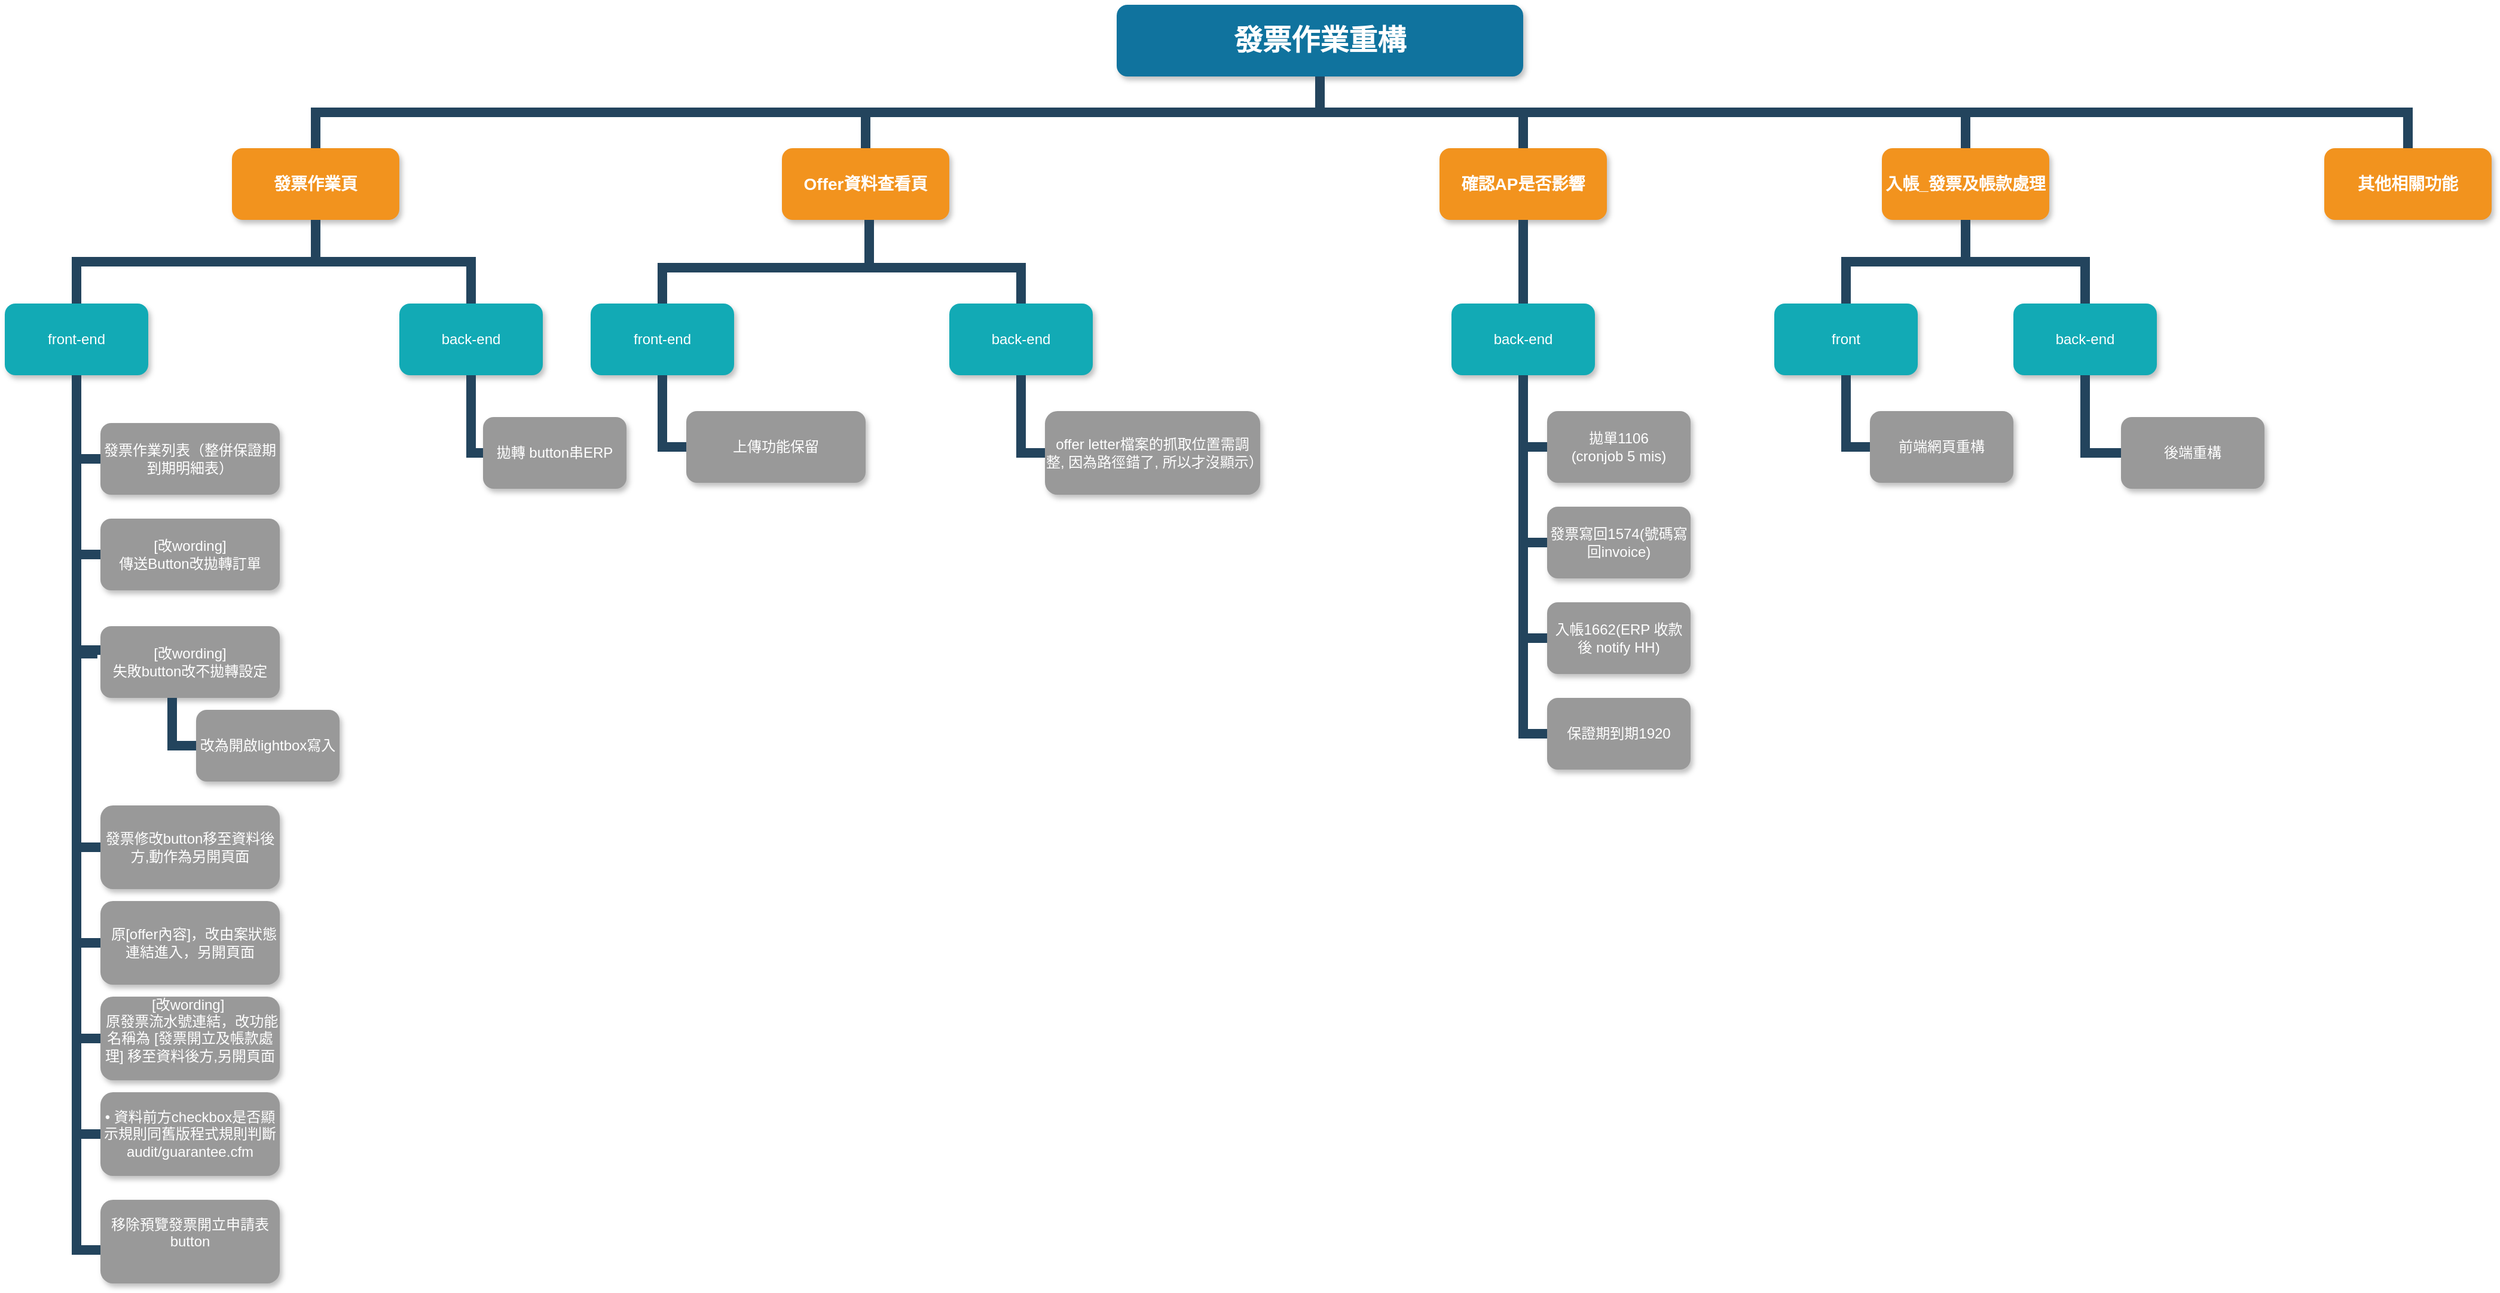 <mxfile version="13.10.2" type="github">
  <diagram name="Page-1" id="64c3da0e-402f-94eb-ee01-a36477274f13">
    <mxGraphModel dx="1388" dy="623" grid="1" gridSize="10" guides="1" tooltips="1" connect="1" arrows="1" fold="1" page="1" pageScale="1" pageWidth="413" pageHeight="583" background="#ffffff" math="0" shadow="0">
      <root>
        <mxCell id="0" />
        <mxCell id="1" parent="0" />
        <mxCell id="2" value="發票作業重構" style="whiteSpace=wrap;rounded=1;shadow=1;fillColor=#10739E;strokeColor=none;fontColor=#FFFFFF;fontStyle=1;fontSize=24" parent="1" vertex="1">
          <mxGeometry x="1000" y="50" width="340" height="60" as="geometry" />
        </mxCell>
        <mxCell id="3" value="發票作業頁" style="whiteSpace=wrap;rounded=1;fillColor=#F2931E;strokeColor=none;shadow=1;fontColor=#FFFFFF;fontStyle=1;fontSize=14" parent="1" vertex="1">
          <mxGeometry x="260" y="170.0" width="140" height="60" as="geometry" />
        </mxCell>
        <mxCell id="7" value="確認AP是否影響" style="whiteSpace=wrap;rounded=1;fillColor=#F2931E;strokeColor=none;shadow=1;fontColor=#FFFFFF;fontStyle=1;fontSize=14" parent="1" vertex="1">
          <mxGeometry x="1270" y="170.0" width="140" height="60" as="geometry" />
        </mxCell>
        <mxCell id="8" value="入帳_發票及帳款處理" style="whiteSpace=wrap;rounded=1;fillColor=#F2931E;strokeColor=none;shadow=1;fontColor=#FFFFFF;fontStyle=1;fontSize=14" parent="1" vertex="1">
          <mxGeometry x="1640" y="170.0" width="140" height="60" as="geometry" />
        </mxCell>
        <mxCell id="10" value="front-end" style="whiteSpace=wrap;rounded=1;fillColor=#12AAB5;strokeColor=none;shadow=1;fontColor=#FFFFFF;" parent="1" vertex="1">
          <mxGeometry x="70" y="300.0" width="120" height="60" as="geometry" />
        </mxCell>
        <mxCell id="12" value="back-end" style="whiteSpace=wrap;rounded=1;fillColor=#12AAB5;strokeColor=none;shadow=1;fontColor=#FFFFFF;" parent="1" vertex="1">
          <mxGeometry x="400" y="300.0" width="120" height="60" as="geometry" />
        </mxCell>
        <mxCell id="23" value="發票作業列表（整併保證期到期明細表）" style="whiteSpace=wrap;rounded=1;fillColor=#999999;strokeColor=none;shadow=1;fontColor=#FFFFFF;fontStyle=0" parent="1" vertex="1">
          <mxGeometry x="150" y="400" width="150" height="60" as="geometry" />
        </mxCell>
        <mxCell id="24" value="[改wording]&#xa;傳送Button改拋轉訂單" style="whiteSpace=wrap;rounded=1;fillColor=#999999;strokeColor=none;shadow=1;fontColor=#FFFFFF;fontStyle=0" parent="1" vertex="1">
          <mxGeometry x="150" y="480" width="150" height="60" as="geometry" />
        </mxCell>
        <mxCell id="38" value="拋轉 button串ERP" style="whiteSpace=wrap;rounded=1;fillColor=#999999;strokeColor=none;shadow=1;fontColor=#FFFFFF;fontStyle=0" parent="1" vertex="1">
          <mxGeometry x="470.0" y="395.0" width="120" height="60" as="geometry" />
        </mxCell>
        <mxCell id="103" value="" style="edgeStyle=elbowEdgeStyle;elbow=vertical;rounded=0;fontColor=#000000;endArrow=none;endFill=0;strokeWidth=8;strokeColor=#23445D;" parent="1" source="3" target="10" edge="1">
          <mxGeometry width="100" height="100" relative="1" as="geometry">
            <mxPoint x="20" y="290" as="sourcePoint" />
            <mxPoint x="120" y="190" as="targetPoint" />
          </mxGeometry>
        </mxCell>
        <mxCell id="104" value="" style="edgeStyle=elbowEdgeStyle;elbow=vertical;rounded=0;fontColor=#000000;endArrow=none;endFill=0;strokeWidth=8;strokeColor=#23445D;exitX=0.5;exitY=1;exitDx=0;exitDy=0;" parent="1" source="3" target="12" edge="1">
          <mxGeometry width="100" height="100" relative="1" as="geometry">
            <mxPoint x="360" y="290" as="sourcePoint" />
            <mxPoint x="460" y="190" as="targetPoint" />
            <Array as="points">
              <mxPoint x="380" y="265" />
            </Array>
          </mxGeometry>
        </mxCell>
        <mxCell id="105" value="" style="edgeStyle=elbowEdgeStyle;elbow=horizontal;rounded=0;fontColor=#000000;endArrow=none;endFill=0;strokeWidth=8;strokeColor=#23445D;exitX=0.5;exitY=1;exitDx=0;exitDy=0;" parent="1" source="10" target="23" edge="1">
          <mxGeometry width="100" height="100" relative="1" as="geometry">
            <mxPoint x="10" y="480" as="sourcePoint" />
            <mxPoint x="110" y="380" as="targetPoint" />
            <Array as="points">
              <mxPoint x="130" y="390" />
            </Array>
          </mxGeometry>
        </mxCell>
        <mxCell id="106" value="" style="edgeStyle=elbowEdgeStyle;elbow=horizontal;rounded=0;fontColor=#000000;endArrow=none;endFill=0;strokeWidth=8;strokeColor=#23445D;entryX=0;entryY=0.5;entryDx=0;entryDy=0;" parent="1" target="24" edge="1">
          <mxGeometry width="100" height="100" relative="1" as="geometry">
            <mxPoint x="130" y="430" as="sourcePoint" />
            <mxPoint x="80" y="440" as="targetPoint" />
            <Array as="points">
              <mxPoint x="130" y="470" />
            </Array>
          </mxGeometry>
        </mxCell>
        <mxCell id="111" value="" style="edgeStyle=elbowEdgeStyle;elbow=horizontal;rounded=0;fontColor=#000000;endArrow=none;endFill=0;strokeWidth=8;strokeColor=#23445D;exitX=0.5;exitY=1;exitDx=0;exitDy=0;" parent="1" target="38" edge="1" source="12">
          <mxGeometry width="100" height="100" relative="1" as="geometry">
            <mxPoint x="390" y="330.0" as="sourcePoint" />
            <mxPoint x="390" y="430.0" as="targetPoint" />
            <Array as="points">
              <mxPoint x="460" y="390" />
            </Array>
          </mxGeometry>
        </mxCell>
        <mxCell id="156" value="back-end" style="whiteSpace=wrap;rounded=1;fillColor=#12AAB5;strokeColor=none;shadow=1;fontColor=#FFFFFF;" parent="1" vertex="1">
          <mxGeometry x="1280.0" y="300.0" width="120" height="60" as="geometry" />
        </mxCell>
        <mxCell id="162" value="拋單1106&#xa;(cronjob 5 mis)" style="whiteSpace=wrap;rounded=1;fillColor=#999999;strokeColor=none;shadow=1;fontColor=#FFFFFF;fontStyle=0" parent="1" vertex="1">
          <mxGeometry x="1360.0" y="390.0" width="120" height="60" as="geometry" />
        </mxCell>
        <mxCell id="163" value="發票寫回1574(號碼寫回invoice)" style="whiteSpace=wrap;rounded=1;fillColor=#999999;strokeColor=none;shadow=1;fontColor=#FFFFFF;fontStyle=0" parent="1" vertex="1">
          <mxGeometry x="1360.0" y="470.0" width="120" height="60" as="geometry" />
        </mxCell>
        <mxCell id="164" value="入帳1662(ERP 收款後 notify HH)" style="whiteSpace=wrap;rounded=1;fillColor=#999999;strokeColor=none;shadow=1;fontColor=#FFFFFF;fontStyle=0" parent="1" vertex="1">
          <mxGeometry x="1360.0" y="550.0" width="120" height="60" as="geometry" />
        </mxCell>
        <mxCell id="165" value="保證期到期1920" style="whiteSpace=wrap;rounded=1;fillColor=#999999;strokeColor=none;shadow=1;fontColor=#FFFFFF;fontStyle=0" parent="1" vertex="1">
          <mxGeometry x="1360.0" y="630.0" width="120" height="60" as="geometry" />
        </mxCell>
        <mxCell id="173" value="" style="edgeStyle=elbowEdgeStyle;elbow=horizontal;rounded=0;fontColor=#000000;endArrow=none;endFill=0;strokeWidth=8;strokeColor=#23445D;" parent="1" edge="1">
          <mxGeometry width="100" height="100" relative="1" as="geometry">
            <mxPoint x="1340" y="420" as="sourcePoint" />
            <mxPoint x="1360" y="420" as="targetPoint" />
            <Array as="points">
              <mxPoint x="1360" y="420.0" />
            </Array>
          </mxGeometry>
        </mxCell>
        <mxCell id="175" value="" style="edgeStyle=elbowEdgeStyle;elbow=horizontal;rounded=0;fontColor=#000000;endArrow=none;endFill=0;strokeWidth=8;strokeColor=#23445D;" parent="1" target="165" edge="1">
          <mxGeometry width="100" height="100" relative="1" as="geometry">
            <mxPoint x="1340" y="360.0" as="sourcePoint" />
            <mxPoint x="1340" y="670.0" as="targetPoint" />
            <Array as="points">
              <mxPoint x="1340" y="500.0" />
            </Array>
          </mxGeometry>
        </mxCell>
        <mxCell id="176" value="" style="edgeStyle=elbowEdgeStyle;elbow=horizontal;rounded=0;fontColor=#000000;endArrow=none;endFill=0;strokeWidth=8;strokeColor=#23445D;" parent="1" target="164" edge="1">
          <mxGeometry width="100" height="100" relative="1" as="geometry">
            <mxPoint x="1340" y="360.0" as="sourcePoint" />
            <mxPoint x="1340.0" y="590.0" as="targetPoint" />
            <Array as="points">
              <mxPoint x="1340" y="470.0" />
            </Array>
          </mxGeometry>
        </mxCell>
        <mxCell id="177" value="front" style="whiteSpace=wrap;rounded=1;fillColor=#12AAB5;strokeColor=none;shadow=1;fontColor=#FFFFFF;" parent="1" vertex="1">
          <mxGeometry x="1550.0" y="300.0" width="120" height="60" as="geometry" />
        </mxCell>
        <mxCell id="178" value="back-end" style="whiteSpace=wrap;rounded=1;fillColor=#12AAB5;strokeColor=none;shadow=1;fontColor=#FFFFFF;" parent="1" vertex="1">
          <mxGeometry x="1750.0" y="300.0" width="120" height="60" as="geometry" />
        </mxCell>
        <mxCell id="179" value="前端網頁重構" style="whiteSpace=wrap;rounded=1;fillColor=#999999;strokeColor=none;shadow=1;fontColor=#FFFFFF;fontStyle=0" parent="1" vertex="1">
          <mxGeometry x="1630.0" y="390.0" width="120" height="60" as="geometry" />
        </mxCell>
        <mxCell id="184" value="後端重構" style="whiteSpace=wrap;rounded=1;fillColor=#999999;strokeColor=none;shadow=1;fontColor=#FFFFFF;fontStyle=0" parent="1" vertex="1">
          <mxGeometry x="1840.0" y="395.0" width="120" height="60" as="geometry" />
        </mxCell>
        <mxCell id="189" value="" style="edgeStyle=elbowEdgeStyle;elbow=horizontal;rounded=0;fontColor=#000000;endArrow=none;endFill=0;strokeWidth=8;strokeColor=#23445D;exitX=0.5;exitY=1;exitDx=0;exitDy=0;entryX=0;entryY=0.5;entryDx=0;entryDy=0;" parent="1" source="177" target="179" edge="1">
          <mxGeometry width="100" height="100" relative="1" as="geometry">
            <mxPoint x="1530" y="330.0" as="sourcePoint" />
            <mxPoint x="1540.0" y="430.0" as="targetPoint" />
            <Array as="points">
              <mxPoint x="1610" y="390" />
            </Array>
          </mxGeometry>
        </mxCell>
        <mxCell id="194" value="" style="edgeStyle=elbowEdgeStyle;elbow=horizontal;rounded=0;fontColor=#000000;endArrow=none;endFill=0;strokeWidth=8;strokeColor=#23445D;exitX=0.5;exitY=1;exitDx=0;exitDy=0;" parent="1" source="178" target="184" edge="1">
          <mxGeometry width="100" height="100" relative="1" as="geometry">
            <mxPoint x="1720" y="330.0" as="sourcePoint" />
            <mxPoint x="1730.0" y="430.0" as="targetPoint" />
            <Array as="points">
              <mxPoint x="1810" y="390" />
            </Array>
          </mxGeometry>
        </mxCell>
        <mxCell id="224" value="" style="edgeStyle=elbowEdgeStyle;elbow=vertical;rounded=0;fontColor=#000000;endArrow=none;endFill=0;strokeWidth=8;strokeColor=#23445D;" parent="1" source="7" target="156" edge="1">
          <mxGeometry width="100" height="100" relative="1" as="geometry">
            <mxPoint x="1430" y="290" as="sourcePoint" />
            <mxPoint x="1530" y="190" as="targetPoint" />
          </mxGeometry>
        </mxCell>
        <mxCell id="225" value="" style="edgeStyle=elbowEdgeStyle;elbow=vertical;rounded=0;fontColor=#000000;endArrow=none;endFill=0;strokeWidth=8;strokeColor=#23445D;" parent="1" source="8" target="177" edge="1">
          <mxGeometry width="100" height="100" relative="1" as="geometry">
            <mxPoint x="1550" y="290" as="sourcePoint" />
            <mxPoint x="1650" y="190" as="targetPoint" />
          </mxGeometry>
        </mxCell>
        <mxCell id="226" value="" style="edgeStyle=elbowEdgeStyle;elbow=vertical;rounded=0;fontColor=#000000;endArrow=none;endFill=0;strokeWidth=8;strokeColor=#23445D;" parent="1" source="8" target="178" edge="1">
          <mxGeometry width="100" height="100" relative="1" as="geometry">
            <mxPoint x="1780" y="290" as="sourcePoint" />
            <mxPoint x="1880" y="190" as="targetPoint" />
          </mxGeometry>
        </mxCell>
        <mxCell id="229" value="" style="edgeStyle=elbowEdgeStyle;elbow=vertical;rounded=0;fontColor=#000000;endArrow=none;endFill=0;strokeWidth=8;strokeColor=#23445D;" parent="1" source="2" target="3" edge="1">
          <mxGeometry width="100" height="100" relative="1" as="geometry">
            <mxPoint x="540" y="140" as="sourcePoint" />
            <mxPoint x="640" y="40" as="targetPoint" />
          </mxGeometry>
        </mxCell>
        <mxCell id="231" value="" style="edgeStyle=elbowEdgeStyle;elbow=vertical;rounded=0;fontColor=#000000;endArrow=none;endFill=0;strokeWidth=8;strokeColor=#23445D;entryX=0.5;entryY=0;entryDx=0;entryDy=0;" parent="1" source="2" target="NcGGqJrVV1UvTvMdv7bE-256" edge="1">
          <mxGeometry width="100" height="100" relative="1" as="geometry">
            <mxPoint x="560" y="160" as="sourcePoint" />
            <mxPoint x="710" y="170" as="targetPoint" />
            <Array as="points">
              <mxPoint x="940" y="140" />
            </Array>
          </mxGeometry>
        </mxCell>
        <mxCell id="232" value="" style="edgeStyle=elbowEdgeStyle;elbow=vertical;rounded=0;fontColor=#000000;endArrow=none;endFill=0;strokeWidth=8;strokeColor=#23445D;" parent="1" source="2" target="7" edge="1">
          <mxGeometry width="100" height="100" relative="1" as="geometry">
            <mxPoint x="570" y="170" as="sourcePoint" />
            <mxPoint x="670" y="70" as="targetPoint" />
          </mxGeometry>
        </mxCell>
        <mxCell id="233" value="" style="edgeStyle=elbowEdgeStyle;elbow=vertical;rounded=0;fontColor=#000000;endArrow=none;endFill=0;strokeWidth=8;strokeColor=#23445D;" parent="1" source="2" target="8" edge="1">
          <mxGeometry width="100" height="100" relative="1" as="geometry">
            <mxPoint x="580" y="180" as="sourcePoint" />
            <mxPoint x="680" y="80" as="targetPoint" />
          </mxGeometry>
        </mxCell>
        <mxCell id="234" value="" style="edgeStyle=elbowEdgeStyle;elbow=vertical;rounded=0;fontColor=#000000;endArrow=none;endFill=0;strokeWidth=8;strokeColor=#23445D;" parent="1" source="2" edge="1">
          <mxGeometry width="100" height="100" relative="1" as="geometry">
            <mxPoint x="590" y="190" as="sourcePoint" />
            <mxPoint x="2080.0" y="170.0" as="targetPoint" />
          </mxGeometry>
        </mxCell>
        <mxCell id="NcGGqJrVV1UvTvMdv7bE-237" value="[改wording]&#xa;失敗button改不拋轉設定" style="whiteSpace=wrap;rounded=1;fillColor=#999999;strokeColor=none;shadow=1;fontColor=#FFFFFF;fontStyle=0" vertex="1" parent="1">
          <mxGeometry x="150" y="570" width="150" height="60" as="geometry" />
        </mxCell>
        <mxCell id="NcGGqJrVV1UvTvMdv7bE-238" value="改為開啟lightbox寫入" style="whiteSpace=wrap;rounded=1;fillColor=#999999;strokeColor=none;shadow=1;fontColor=#FFFFFF;fontStyle=0" vertex="1" parent="1">
          <mxGeometry x="230.0" y="640.0" width="120" height="60" as="geometry" />
        </mxCell>
        <mxCell id="NcGGqJrVV1UvTvMdv7bE-239" value="發票修改button移至資料後方,動作為另開頁面" style="whiteSpace=wrap;rounded=1;fillColor=#999999;strokeColor=none;shadow=1;fontColor=#FFFFFF;fontStyle=0" vertex="1" parent="1">
          <mxGeometry x="150" y="720" width="150" height="70" as="geometry" />
        </mxCell>
        <mxCell id="NcGGqJrVV1UvTvMdv7bE-240" value="" style="edgeStyle=elbowEdgeStyle;elbow=horizontal;rounded=0;fontColor=#000000;endArrow=none;endFill=0;strokeWidth=8;strokeColor=#23445D;entryX=0;entryY=0.5;entryDx=0;entryDy=0;" edge="1" parent="1">
          <mxGeometry width="100" height="100" relative="1" as="geometry">
            <mxPoint x="130" y="510" as="sourcePoint" />
            <mxPoint x="150.0" y="590.0" as="targetPoint" />
            <Array as="points">
              <mxPoint x="130" y="550" />
            </Array>
          </mxGeometry>
        </mxCell>
        <mxCell id="NcGGqJrVV1UvTvMdv7bE-241" value="" style="edgeStyle=elbowEdgeStyle;elbow=horizontal;rounded=0;fontColor=#000000;endArrow=none;endFill=0;strokeWidth=8;strokeColor=#23445D;entryX=0;entryY=0.5;entryDx=0;entryDy=0;" edge="1" parent="1" target="NcGGqJrVV1UvTvMdv7bE-238">
          <mxGeometry width="100" height="100" relative="1" as="geometry">
            <mxPoint x="210" y="630" as="sourcePoint" />
            <mxPoint x="230.0" y="710.0" as="targetPoint" />
            <Array as="points">
              <mxPoint x="210" y="680" />
            </Array>
          </mxGeometry>
        </mxCell>
        <mxCell id="NcGGqJrVV1UvTvMdv7bE-243" value="" style="edgeStyle=elbowEdgeStyle;elbow=horizontal;rounded=0;fontColor=#000000;endArrow=none;endFill=0;strokeWidth=8;strokeColor=#23445D;entryX=0;entryY=0.5;entryDx=0;entryDy=0;" edge="1" parent="1" target="NcGGqJrVV1UvTvMdv7bE-239">
          <mxGeometry width="100" height="100" relative="1" as="geometry">
            <mxPoint x="130" y="590" as="sourcePoint" />
            <mxPoint x="240" y="680" as="targetPoint" />
            <Array as="points">
              <mxPoint x="130" y="640" />
            </Array>
          </mxGeometry>
        </mxCell>
        <mxCell id="NcGGqJrVV1UvTvMdv7bE-244" value="  原[offer內容]，改由案狀態連結進入，另開頁面" style="whiteSpace=wrap;rounded=1;fillColor=#999999;strokeColor=none;shadow=1;fontColor=#FFFFFF;fontStyle=0" vertex="1" parent="1">
          <mxGeometry x="150" y="800" width="150" height="70" as="geometry" />
        </mxCell>
        <mxCell id="NcGGqJrVV1UvTvMdv7bE-245" value="" style="edgeStyle=elbowEdgeStyle;elbow=horizontal;rounded=0;fontColor=#000000;endArrow=none;endFill=0;strokeWidth=8;strokeColor=#23445D;entryX=0;entryY=0.5;entryDx=0;entryDy=0;" edge="1" parent="1" target="NcGGqJrVV1UvTvMdv7bE-244">
          <mxGeometry width="100" height="100" relative="1" as="geometry">
            <mxPoint x="130" y="670" as="sourcePoint" />
            <mxPoint x="240" y="760" as="targetPoint" />
            <Array as="points">
              <mxPoint x="130" y="720" />
            </Array>
          </mxGeometry>
        </mxCell>
        <mxCell id="NcGGqJrVV1UvTvMdv7bE-246" value="• 資料前方checkbox是否顯示規則同舊版程式規則判斷 audit/guarantee.cfm" style="whiteSpace=wrap;rounded=1;fillColor=#999999;strokeColor=none;shadow=1;fontColor=#FFFFFF;fontStyle=0" vertex="1" parent="1">
          <mxGeometry x="150" y="960" width="150" height="70" as="geometry" />
        </mxCell>
        <mxCell id="NcGGqJrVV1UvTvMdv7bE-247" value="" style="edgeStyle=elbowEdgeStyle;elbow=horizontal;rounded=0;fontColor=#000000;endArrow=none;endFill=0;strokeWidth=8;strokeColor=#23445D;entryX=0;entryY=0.5;entryDx=0;entryDy=0;exitX=-0.017;exitY=0.383;exitDx=0;exitDy=0;exitPerimeter=0;" edge="1" parent="1" target="NcGGqJrVV1UvTvMdv7bE-246" source="NcGGqJrVV1UvTvMdv7bE-237">
          <mxGeometry width="100" height="100" relative="1" as="geometry">
            <mxPoint x="150" y="610" as="sourcePoint" />
            <mxPoint x="260" y="700" as="targetPoint" />
            <Array as="points">
              <mxPoint x="130" y="700" />
              <mxPoint x="150" y="660" />
            </Array>
          </mxGeometry>
        </mxCell>
        <mxCell id="NcGGqJrVV1UvTvMdv7bE-248" value="[改wording] &#xa; 原發票流水號連結，改功能名稱為 [發票開立及帳款處理] 移至資料後方,另開頁面&#xa;" style="whiteSpace=wrap;rounded=1;fillColor=#999999;strokeColor=none;shadow=1;fontColor=#FFFFFF;fontStyle=0" vertex="1" parent="1">
          <mxGeometry x="150" y="880" width="150" height="70" as="geometry" />
        </mxCell>
        <mxCell id="NcGGqJrVV1UvTvMdv7bE-249" value="" style="edgeStyle=elbowEdgeStyle;elbow=horizontal;rounded=0;fontColor=#000000;endArrow=none;endFill=0;strokeWidth=8;strokeColor=#23445D;entryX=0;entryY=0.5;entryDx=0;entryDy=0;" edge="1" target="NcGGqJrVV1UvTvMdv7bE-248" parent="1">
          <mxGeometry width="100" height="100" relative="1" as="geometry">
            <mxPoint x="130" y="750" as="sourcePoint" />
            <mxPoint x="240" y="840" as="targetPoint" />
            <Array as="points">
              <mxPoint x="130" y="800" />
            </Array>
          </mxGeometry>
        </mxCell>
        <mxCell id="NcGGqJrVV1UvTvMdv7bE-251" value="" style="edgeStyle=elbowEdgeStyle;elbow=horizontal;rounded=0;fontColor=#000000;endArrow=none;endFill=0;strokeWidth=8;strokeColor=#23445D;" edge="1" parent="1">
          <mxGeometry width="100" height="100" relative="1" as="geometry">
            <mxPoint x="1340" y="500" as="sourcePoint" />
            <mxPoint x="1360" y="500" as="targetPoint" />
            <Array as="points" />
          </mxGeometry>
        </mxCell>
        <mxCell id="NcGGqJrVV1UvTvMdv7bE-254" value="移除預覽發票開立申請表button&#xa;" style="whiteSpace=wrap;rounded=1;fillColor=#999999;strokeColor=none;shadow=1;fontColor=#FFFFFF;fontStyle=0" vertex="1" parent="1">
          <mxGeometry x="150" y="1050" width="150" height="70" as="geometry" />
        </mxCell>
        <mxCell id="NcGGqJrVV1UvTvMdv7bE-255" value="" style="edgeStyle=elbowEdgeStyle;elbow=horizontal;rounded=0;fontColor=#000000;endArrow=none;endFill=0;strokeWidth=8;strokeColor=#23445D;entryX=0;entryY=0.5;entryDx=0;entryDy=0;" edge="1" parent="1">
          <mxGeometry width="100" height="100" relative="1" as="geometry">
            <mxPoint x="130" y="690" as="sourcePoint" />
            <mxPoint x="150" y="1092.02" as="targetPoint" />
            <Array as="points">
              <mxPoint x="130" y="797.02" />
              <mxPoint x="150" y="757.02" />
            </Array>
          </mxGeometry>
        </mxCell>
        <mxCell id="NcGGqJrVV1UvTvMdv7bE-256" value="Offer資料查看頁" style="whiteSpace=wrap;rounded=1;fillColor=#F2931E;strokeColor=none;shadow=1;fontColor=#FFFFFF;fontStyle=1;fontSize=14" vertex="1" parent="1">
          <mxGeometry x="720" y="170.0" width="140" height="60" as="geometry" />
        </mxCell>
        <mxCell id="NcGGqJrVV1UvTvMdv7bE-257" value="front-end" style="whiteSpace=wrap;rounded=1;fillColor=#12AAB5;strokeColor=none;shadow=1;fontColor=#FFFFFF;" vertex="1" parent="1">
          <mxGeometry x="560" y="300.0" width="120" height="60" as="geometry" />
        </mxCell>
        <mxCell id="NcGGqJrVV1UvTvMdv7bE-258" value="back-end" style="whiteSpace=wrap;rounded=1;fillColor=#12AAB5;strokeColor=none;shadow=1;fontColor=#FFFFFF;" vertex="1" parent="1">
          <mxGeometry x="860" y="300.0" width="120" height="60" as="geometry" />
        </mxCell>
        <mxCell id="NcGGqJrVV1UvTvMdv7bE-259" value="" style="edgeStyle=elbowEdgeStyle;elbow=vertical;rounded=0;fontColor=#000000;endArrow=none;endFill=0;strokeWidth=8;strokeColor=#23445D;" edge="1" parent="1" target="NcGGqJrVV1UvTvMdv7bE-257">
          <mxGeometry width="100" height="100" relative="1" as="geometry">
            <mxPoint x="793" y="230.0" as="sourcePoint" />
            <mxPoint x="583" y="190" as="targetPoint" />
            <Array as="points">
              <mxPoint x="690" y="270" />
              <mxPoint x="650" y="270" />
              <mxPoint x="743" y="265" />
              <mxPoint x="653" y="265" />
            </Array>
          </mxGeometry>
        </mxCell>
        <mxCell id="NcGGqJrVV1UvTvMdv7bE-260" value="" style="edgeStyle=elbowEdgeStyle;elbow=vertical;rounded=0;fontColor=#000000;endArrow=none;endFill=0;strokeWidth=8;strokeColor=#23445D;exitX=0.5;exitY=1;exitDx=0;exitDy=0;" edge="1" parent="1" target="NcGGqJrVV1UvTvMdv7bE-258">
          <mxGeometry width="100" height="100" relative="1" as="geometry">
            <mxPoint x="793" y="230.0" as="sourcePoint" />
            <mxPoint x="923" y="190" as="targetPoint" />
            <Array as="points">
              <mxPoint x="850" y="270" />
            </Array>
          </mxGeometry>
        </mxCell>
        <mxCell id="NcGGqJrVV1UvTvMdv7bE-262" value="上傳功能保留" style="whiteSpace=wrap;rounded=1;fillColor=#999999;strokeColor=none;shadow=1;fontColor=#FFFFFF;fontStyle=0" vertex="1" parent="1">
          <mxGeometry x="640" y="390" width="150" height="60" as="geometry" />
        </mxCell>
        <mxCell id="NcGGqJrVV1UvTvMdv7bE-263" value="" style="edgeStyle=elbowEdgeStyle;elbow=horizontal;rounded=0;fontColor=#000000;endArrow=none;endFill=0;strokeWidth=8;strokeColor=#23445D;entryX=0;entryY=0.5;entryDx=0;entryDy=0;" edge="1" parent="1" target="NcGGqJrVV1UvTvMdv7bE-262">
          <mxGeometry width="100" height="100" relative="1" as="geometry">
            <mxPoint x="620" y="360" as="sourcePoint" />
            <mxPoint x="570" y="380" as="targetPoint" />
            <Array as="points">
              <mxPoint x="620" y="410" />
              <mxPoint x="590" y="390" />
            </Array>
          </mxGeometry>
        </mxCell>
        <mxCell id="NcGGqJrVV1UvTvMdv7bE-264" value="offer letter檔案的抓取位置需調整, 因為路徑錯了, 所以才沒顯示）" style="whiteSpace=wrap;rounded=1;fillColor=#999999;strokeColor=none;shadow=1;fontColor=#FFFFFF;fontStyle=0" vertex="1" parent="1">
          <mxGeometry x="940" y="390" width="180" height="70" as="geometry" />
        </mxCell>
        <mxCell id="NcGGqJrVV1UvTvMdv7bE-265" value="" style="edgeStyle=elbowEdgeStyle;elbow=horizontal;rounded=0;fontColor=#000000;endArrow=none;endFill=0;strokeWidth=8;strokeColor=#23445D;exitX=0.5;exitY=1;exitDx=0;exitDy=0;entryX=0;entryY=0.5;entryDx=0;entryDy=0;" edge="1" parent="1" target="NcGGqJrVV1UvTvMdv7bE-264">
          <mxGeometry width="100" height="100" relative="1" as="geometry">
            <mxPoint x="920" y="360" as="sourcePoint" />
            <mxPoint x="930" y="420" as="targetPoint" />
            <Array as="points">
              <mxPoint x="920" y="390" />
            </Array>
          </mxGeometry>
        </mxCell>
        <mxCell id="NcGGqJrVV1UvTvMdv7bE-266" value="其他相關功能" style="whiteSpace=wrap;rounded=1;fillColor=#F2931E;strokeColor=none;shadow=1;fontColor=#FFFFFF;fontStyle=1;fontSize=14" vertex="1" parent="1">
          <mxGeometry x="2010" y="170.0" width="140" height="60" as="geometry" />
        </mxCell>
      </root>
    </mxGraphModel>
  </diagram>
</mxfile>
